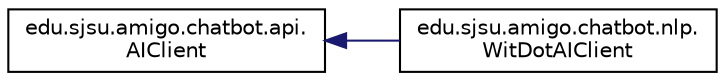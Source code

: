 digraph "Graphical Class Hierarchy"
{
  edge [fontname="Helvetica",fontsize="10",labelfontname="Helvetica",labelfontsize="10"];
  node [fontname="Helvetica",fontsize="10",shape=record];
  rankdir="LR";
  Node0 [label="edu.sjsu.amigo.chatbot.api.\lAIClient",height=0.2,width=0.4,color="black", fillcolor="white", style="filled",URL="$interfaceedu_1_1sjsu_1_1amigo_1_1chatbot_1_1api_1_1_a_i_client.html"];
  Node0 -> Node1 [dir="back",color="midnightblue",fontsize="10",style="solid",fontname="Helvetica"];
  Node1 [label="edu.sjsu.amigo.chatbot.nlp.\lWitDotAIClient",height=0.2,width=0.4,color="black", fillcolor="white", style="filled",URL="$classedu_1_1sjsu_1_1amigo_1_1chatbot_1_1nlp_1_1_wit_dot_a_i_client.html"];
}
